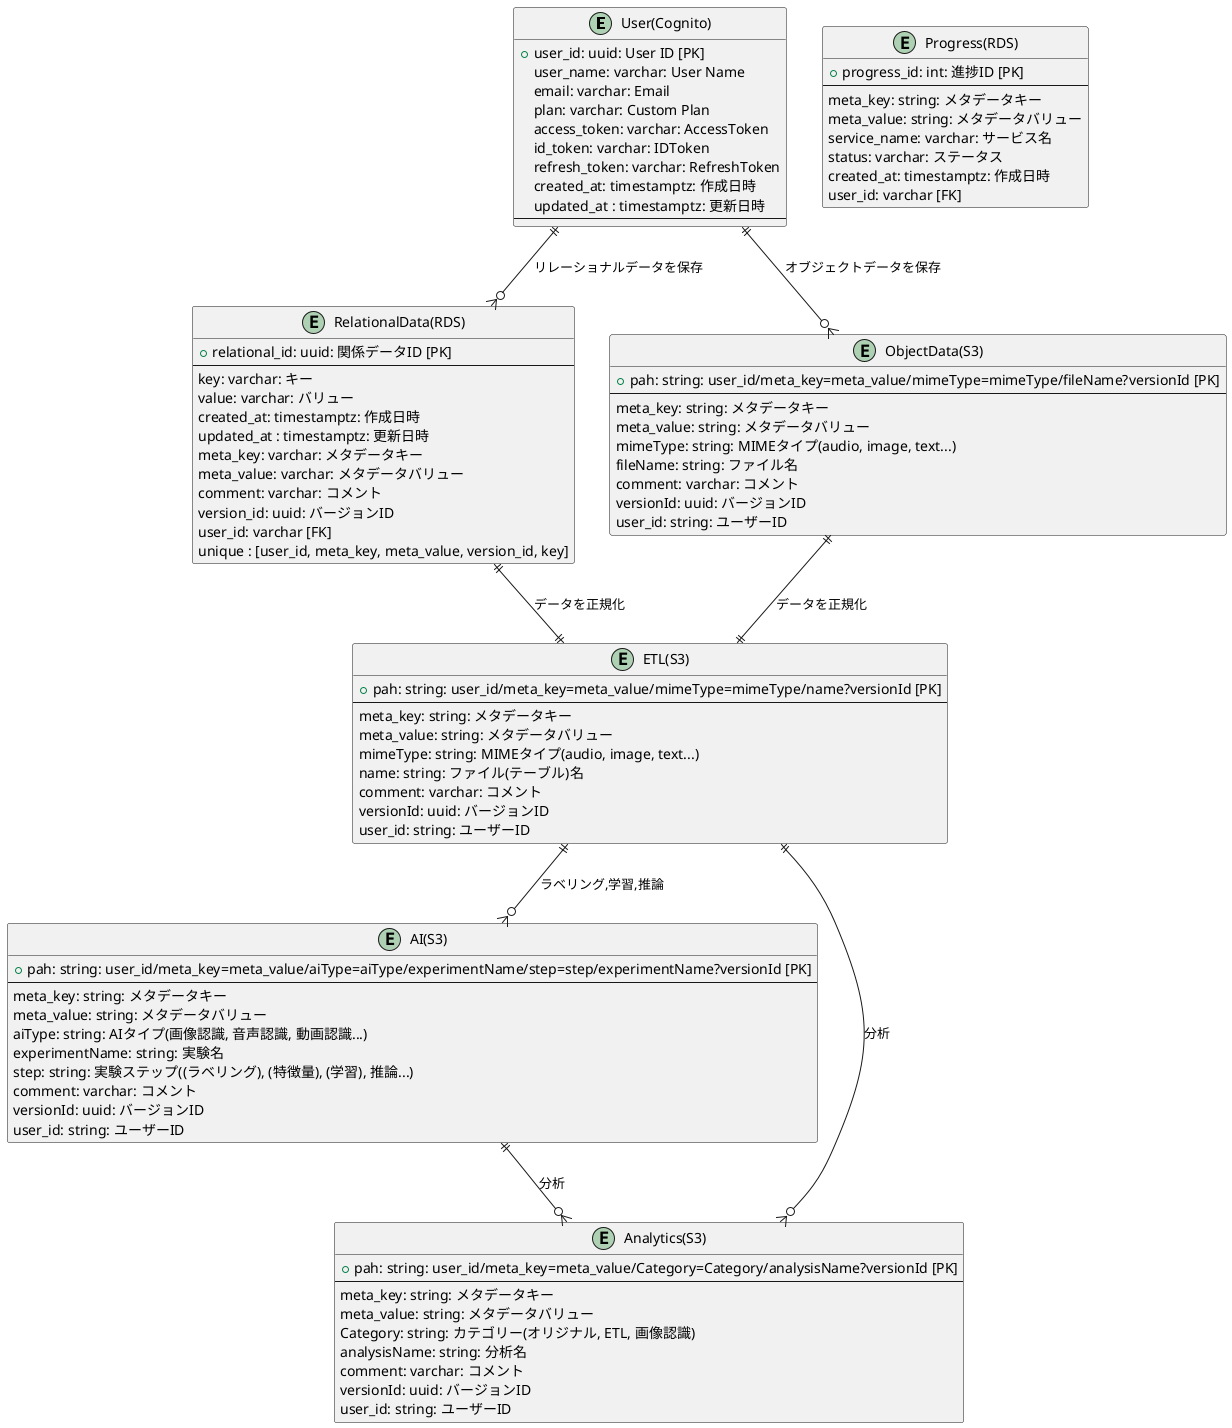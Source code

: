 @startuml
' Entities
entity "User(Cognito)" as user {
  +user_id: uuid: User ID [PK]
  user_name: varchar: User Name
  email: varchar: Email
  plan: varchar: Custom Plan
  access_token: varchar: AccessToken
  id_token: varchar: IDToken
  refresh_token: varchar: RefreshToken
  created_at: timestamptz: 作成日時
  updated_at : timestamptz: 更新日時
  --
}

entity "RelationalData(RDS)" as relational_data {
  +relational_id: uuid: 関係データID [PK]
  --
  key: varchar: キー
  value: varchar: バリュー
  created_at: timestamptz: 作成日時
  updated_at : timestamptz: 更新日時
  meta_key: varchar: メタデータキー
  meta_value: varchar: メタデータバリュー
  comment: varchar: コメント
  version_id: uuid: バージョンID
  user_id: varchar [FK]
  unique : [user_id, meta_key, meta_value, version_id, key]
}

entity "ObjectData(S3)" as object_data {
  +pah: string: user_id/meta_key=meta_value/mimeType=mimeType/fileName?versionId [PK]
  --
  meta_key: string: メタデータキー
  meta_value: string: メタデータバリュー
  mimeType: string: MIMEタイプ(audio, image, text...)
  fileName: string: ファイル名
  comment: varchar: コメント
  versionId: uuid: バージョンID
  user_id: string: ユーザーID
}

entity "ETL(S3)" as etl {
  +pah: string: user_id/meta_key=meta_value/mimeType=mimeType/name?versionId [PK]
  --
  meta_key: string: メタデータキー
  meta_value: string: メタデータバリュー
  mimeType: string: MIMEタイプ(audio, image, text...)
  name: string: ファイル(テーブル)名
  comment: varchar: コメント
  versionId: uuid: バージョンID
  user_id: string: ユーザーID
}

entity "AI(S3)" as ai {
  +pah: string: user_id/meta_key=meta_value/aiType=aiType/experimentName/step=step/experimentName?versionId [PK]
  --
  meta_key: string: メタデータキー
  meta_value: string: メタデータバリュー
  aiType: string: AIタイプ(画像認識, 音声認識, 動画認識...)
  experimentName: string: 実験名
  step: string: 実験ステップ((ラベリング), (特徴量), (学習), 推論...)
  comment: varchar: コメント
  versionId: uuid: バージョンID
  user_id: string: ユーザーID
}

entity "Analytics(S3)" as analytics {
  +pah: string: user_id/meta_key=meta_value/Category=Category/analysisName?versionId [PK]
  --
  meta_key: string: メタデータキー
  meta_value: string: メタデータバリュー
  Category: string: カテゴリー(オリジナル, ETL, 画像認識)
  analysisName: string: 分析名
  comment: varchar: コメント
  versionId: uuid: バージョンID
  user_id: string: ユーザーID
}

entity "Progress(RDS)" as progress {
  +progress_id: int: 進捗ID [PK]
  --
  meta_key: string: メタデータキー
  meta_value: string: メタデータバリュー
  service_name: varchar: サービス名
  status: varchar: ステータス
  created_at: timestamptz: 作成日時
  user_id: varchar [FK]
}

' Relationships
user ||--o{ relational_data: リレーショナルデータを保存
user ||--o{ object_data: オブジェクトデータを保存
relational_data ||--|| etl: データを正規化
object_data ||--|| etl: データを正規化
etl ||--o{ ai: ラベリング,学習,推論
etl ||--o{ analytics: 分析
ai ||--o{ analytics: 分析

@enduml
